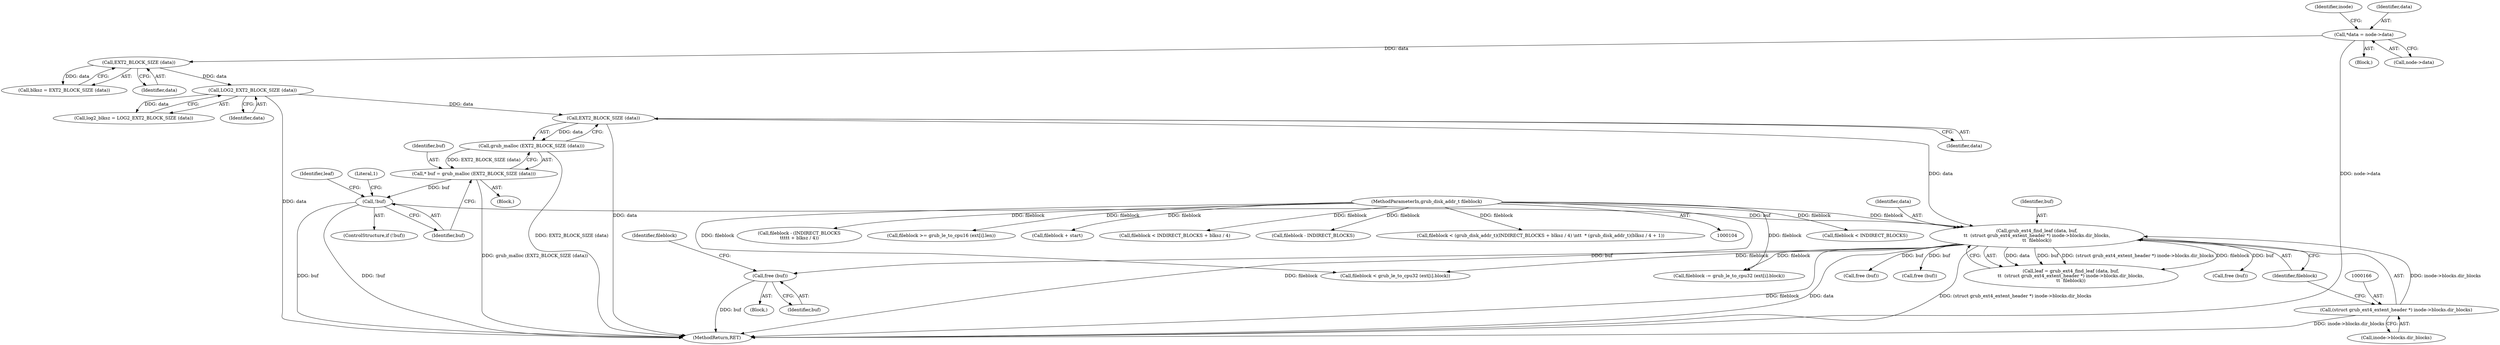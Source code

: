 digraph "0_radare2_65000a7fd9eea62359e6d6714f17b94a99a82edd_0@API" {
"1000266" [label="(Call,free (buf))"];
"1000162" [label="(Call,grub_ext4_find_leaf (data, buf,\n\t\t  (struct grub_ext4_extent_header *) inode->blocks.dir_blocks,\n\t\t  fileblock))"];
"1000148" [label="(Call,EXT2_BLOCK_SIZE (data))"];
"1000134" [label="(Call,LOG2_EXT2_BLOCK_SIZE (data))"];
"1000129" [label="(Call,EXT2_BLOCK_SIZE (data))"];
"1000109" [label="(Call,*data = node->data)"];
"1000151" [label="(Call,!buf)"];
"1000145" [label="(Call,* buf = grub_malloc (EXT2_BLOCK_SIZE (data)))"];
"1000147" [label="(Call,grub_malloc (EXT2_BLOCK_SIZE (data)))"];
"1000165" [label="(Call,(struct grub_ext4_extent_header *) inode->blocks.dir_blocks)"];
"1000106" [label="(MethodParameterIn,grub_disk_addr_t fileblock)"];
"1000116" [label="(Identifier,inode)"];
"1000143" [label="(Block,)"];
"1000161" [label="(Identifier,leaf)"];
"1000267" [label="(Identifier,buf)"];
"1000239" [label="(Call,free (buf))"];
"1000156" [label="(Literal,1)"];
"1000285" [label="(Call,fileblock < INDIRECT_BLOCKS)"];
"1000150" [label="(ControlStructure,if (!buf))"];
"1000277" [label="(Call,free (buf))"];
"1000134" [label="(Call,LOG2_EXT2_BLOCK_SIZE (data))"];
"1000152" [label="(Identifier,buf)"];
"1000380" [label="(Call,fileblock - (INDIRECT_BLOCKS\n\t\t\t\t\t + blksz / 4))"];
"1000164" [label="(Identifier,buf)"];
"1000230" [label="(Call,fileblock >= grub_le_to_cpu16 (ext[i].len))"];
"1000110" [label="(Identifier,data)"];
"1000162" [label="(Call,grub_ext4_find_leaf (data, buf,\n\t\t  (struct grub_ext4_extent_header *) inode->blocks.dir_blocks,\n\t\t  fileblock))"];
"1000269" [label="(Call,fileblock + start)"];
"1000266" [label="(Call,free (buf))"];
"1000129" [label="(Call,EXT2_BLOCK_SIZE (data))"];
"1000145" [label="(Call,* buf = grub_malloc (EXT2_BLOCK_SIZE (data)))"];
"1000127" [label="(Call,blksz = EXT2_BLOCK_SIZE (data))"];
"1000457" [label="(MethodReturn,RET)"];
"1000130" [label="(Identifier,data)"];
"1000244" [label="(Block,)"];
"1000107" [label="(Block,)"];
"1000135" [label="(Identifier,data)"];
"1000301" [label="(Call,fileblock < INDIRECT_BLOCKS + blksz / 4)"];
"1000146" [label="(Identifier,buf)"];
"1000106" [label="(MethodParameterIn,grub_disk_addr_t fileblock)"];
"1000111" [label="(Call,node->data)"];
"1000221" [label="(Call,fileblock -= grub_le_to_cpu32 (ext[i].block))"];
"1000206" [label="(Call,fileblock < grub_le_to_cpu32 (ext[i].block))"];
"1000346" [label="(Call,fileblock - INDIRECT_BLOCKS)"];
"1000148" [label="(Call,EXT2_BLOCK_SIZE (data))"];
"1000180" [label="(Call,free (buf))"];
"1000163" [label="(Identifier,data)"];
"1000149" [label="(Identifier,data)"];
"1000109" [label="(Call,*data = node->data)"];
"1000132" [label="(Call,log2_blksz = LOG2_EXT2_BLOCK_SIZE (data))"];
"1000172" [label="(Identifier,fileblock)"];
"1000160" [label="(Call,leaf = grub_ext4_find_leaf (data, buf,\n\t\t  (struct grub_ext4_extent_header *) inode->blocks.dir_blocks,\n\t\t  fileblock))"];
"1000147" [label="(Call,grub_malloc (EXT2_BLOCK_SIZE (data)))"];
"1000353" [label="(Call,fileblock < (grub_disk_addr_t)(INDIRECT_BLOCKS + blksz / 4) \\n\t\t  * (grub_disk_addr_t)(blksz / 4 + 1))"];
"1000270" [label="(Identifier,fileblock)"];
"1000167" [label="(Call,inode->blocks.dir_blocks)"];
"1000151" [label="(Call,!buf)"];
"1000165" [label="(Call,(struct grub_ext4_extent_header *) inode->blocks.dir_blocks)"];
"1000266" -> "1000244"  [label="AST: "];
"1000266" -> "1000267"  [label="CFG: "];
"1000267" -> "1000266"  [label="AST: "];
"1000270" -> "1000266"  [label="CFG: "];
"1000266" -> "1000457"  [label="DDG: buf"];
"1000162" -> "1000266"  [label="DDG: buf"];
"1000162" -> "1000160"  [label="AST: "];
"1000162" -> "1000172"  [label="CFG: "];
"1000163" -> "1000162"  [label="AST: "];
"1000164" -> "1000162"  [label="AST: "];
"1000165" -> "1000162"  [label="AST: "];
"1000172" -> "1000162"  [label="AST: "];
"1000160" -> "1000162"  [label="CFG: "];
"1000162" -> "1000457"  [label="DDG: fileblock"];
"1000162" -> "1000457"  [label="DDG: data"];
"1000162" -> "1000457"  [label="DDG: (struct grub_ext4_extent_header *) inode->blocks.dir_blocks"];
"1000162" -> "1000160"  [label="DDG: data"];
"1000162" -> "1000160"  [label="DDG: buf"];
"1000162" -> "1000160"  [label="DDG: (struct grub_ext4_extent_header *) inode->blocks.dir_blocks"];
"1000162" -> "1000160"  [label="DDG: fileblock"];
"1000148" -> "1000162"  [label="DDG: data"];
"1000151" -> "1000162"  [label="DDG: buf"];
"1000165" -> "1000162"  [label="DDG: inode->blocks.dir_blocks"];
"1000106" -> "1000162"  [label="DDG: fileblock"];
"1000162" -> "1000180"  [label="DDG: buf"];
"1000162" -> "1000206"  [label="DDG: fileblock"];
"1000162" -> "1000221"  [label="DDG: fileblock"];
"1000162" -> "1000239"  [label="DDG: buf"];
"1000162" -> "1000277"  [label="DDG: buf"];
"1000148" -> "1000147"  [label="AST: "];
"1000148" -> "1000149"  [label="CFG: "];
"1000149" -> "1000148"  [label="AST: "];
"1000147" -> "1000148"  [label="CFG: "];
"1000148" -> "1000457"  [label="DDG: data"];
"1000148" -> "1000147"  [label="DDG: data"];
"1000134" -> "1000148"  [label="DDG: data"];
"1000134" -> "1000132"  [label="AST: "];
"1000134" -> "1000135"  [label="CFG: "];
"1000135" -> "1000134"  [label="AST: "];
"1000132" -> "1000134"  [label="CFG: "];
"1000134" -> "1000457"  [label="DDG: data"];
"1000134" -> "1000132"  [label="DDG: data"];
"1000129" -> "1000134"  [label="DDG: data"];
"1000129" -> "1000127"  [label="AST: "];
"1000129" -> "1000130"  [label="CFG: "];
"1000130" -> "1000129"  [label="AST: "];
"1000127" -> "1000129"  [label="CFG: "];
"1000129" -> "1000127"  [label="DDG: data"];
"1000109" -> "1000129"  [label="DDG: data"];
"1000109" -> "1000107"  [label="AST: "];
"1000109" -> "1000111"  [label="CFG: "];
"1000110" -> "1000109"  [label="AST: "];
"1000111" -> "1000109"  [label="AST: "];
"1000116" -> "1000109"  [label="CFG: "];
"1000109" -> "1000457"  [label="DDG: node->data"];
"1000151" -> "1000150"  [label="AST: "];
"1000151" -> "1000152"  [label="CFG: "];
"1000152" -> "1000151"  [label="AST: "];
"1000156" -> "1000151"  [label="CFG: "];
"1000161" -> "1000151"  [label="CFG: "];
"1000151" -> "1000457"  [label="DDG: !buf"];
"1000151" -> "1000457"  [label="DDG: buf"];
"1000145" -> "1000151"  [label="DDG: buf"];
"1000145" -> "1000143"  [label="AST: "];
"1000145" -> "1000147"  [label="CFG: "];
"1000146" -> "1000145"  [label="AST: "];
"1000147" -> "1000145"  [label="AST: "];
"1000152" -> "1000145"  [label="CFG: "];
"1000145" -> "1000457"  [label="DDG: grub_malloc (EXT2_BLOCK_SIZE (data))"];
"1000147" -> "1000145"  [label="DDG: EXT2_BLOCK_SIZE (data)"];
"1000147" -> "1000457"  [label="DDG: EXT2_BLOCK_SIZE (data)"];
"1000165" -> "1000167"  [label="CFG: "];
"1000166" -> "1000165"  [label="AST: "];
"1000167" -> "1000165"  [label="AST: "];
"1000172" -> "1000165"  [label="CFG: "];
"1000165" -> "1000457"  [label="DDG: inode->blocks.dir_blocks"];
"1000106" -> "1000104"  [label="AST: "];
"1000106" -> "1000457"  [label="DDG: fileblock"];
"1000106" -> "1000206"  [label="DDG: fileblock"];
"1000106" -> "1000221"  [label="DDG: fileblock"];
"1000106" -> "1000230"  [label="DDG: fileblock"];
"1000106" -> "1000269"  [label="DDG: fileblock"];
"1000106" -> "1000285"  [label="DDG: fileblock"];
"1000106" -> "1000301"  [label="DDG: fileblock"];
"1000106" -> "1000346"  [label="DDG: fileblock"];
"1000106" -> "1000353"  [label="DDG: fileblock"];
"1000106" -> "1000380"  [label="DDG: fileblock"];
}

